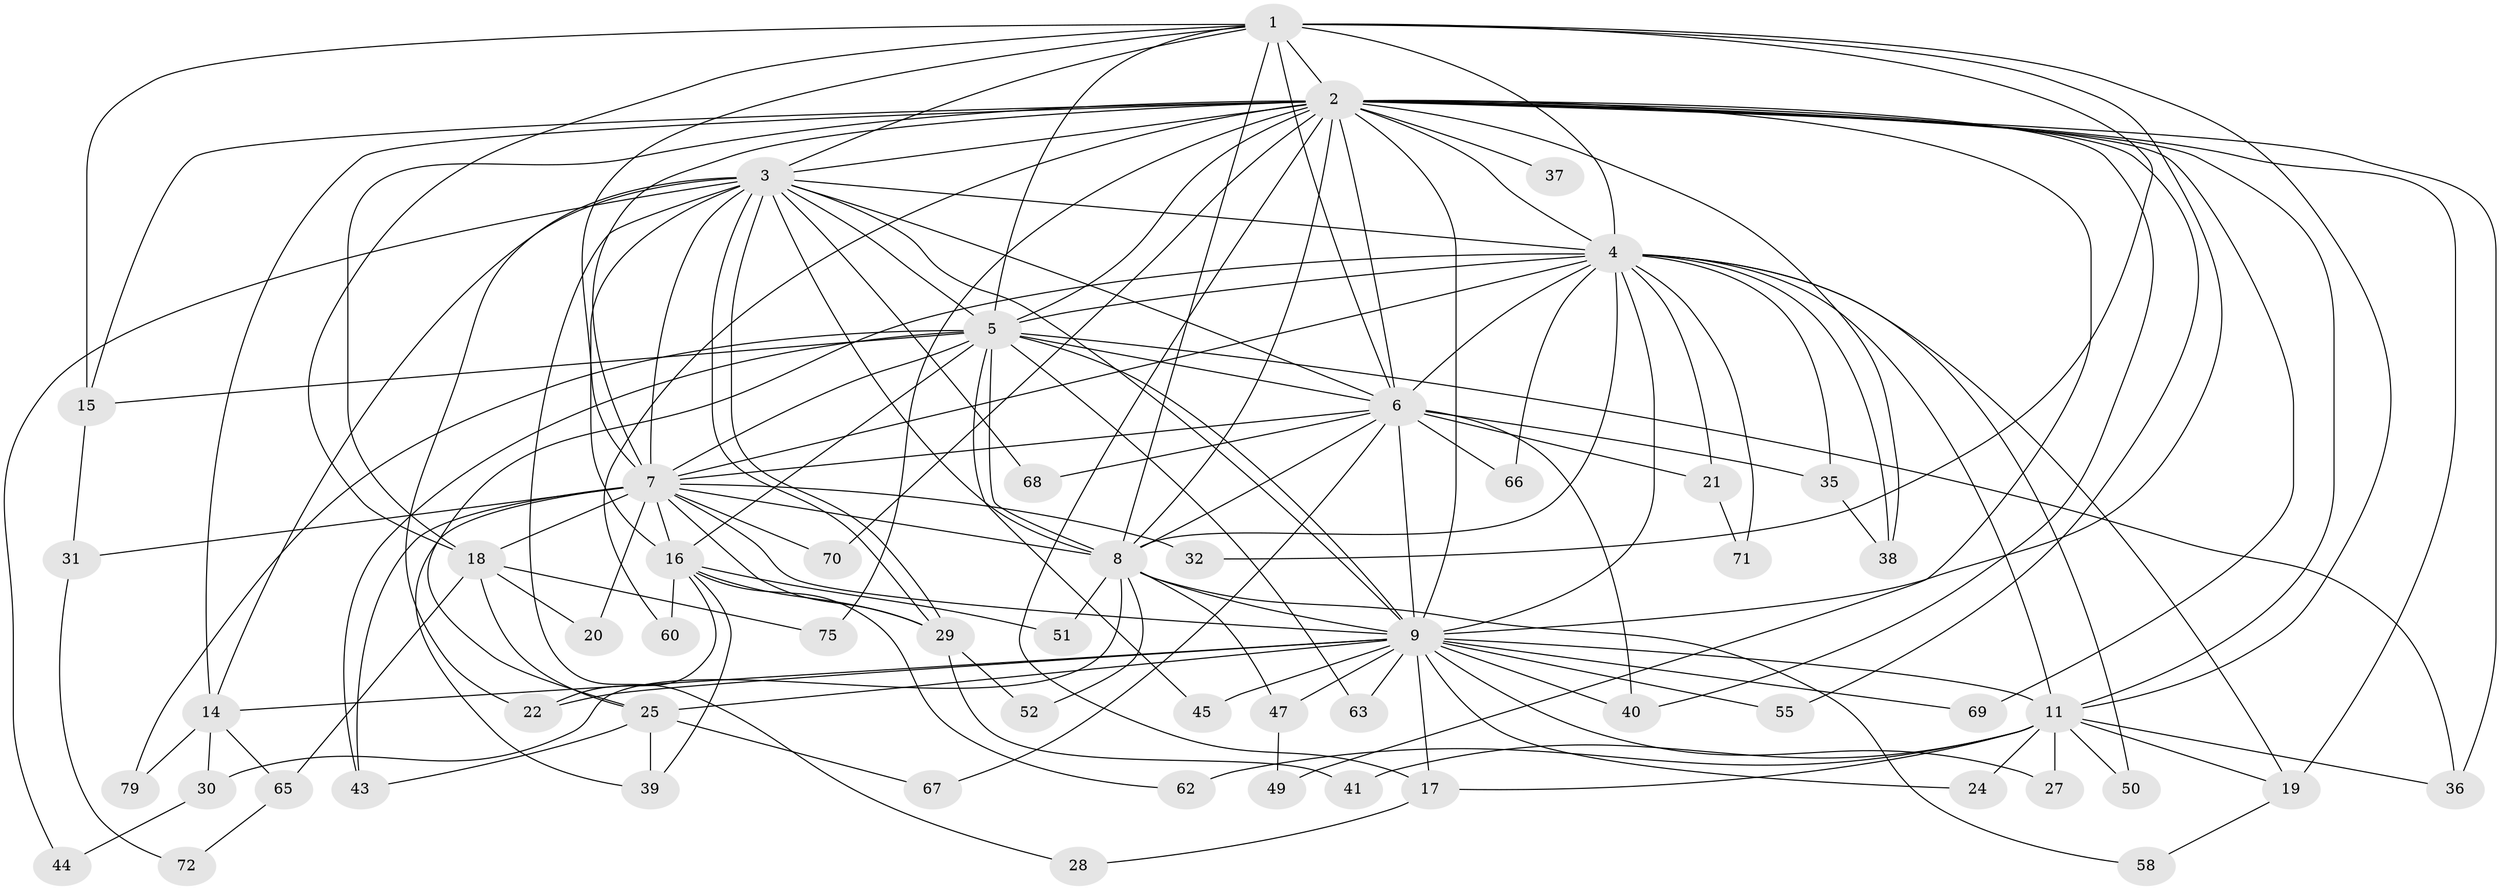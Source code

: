 // original degree distribution, {14: 0.012658227848101266, 23: 0.02531645569620253, 18: 0.02531645569620253, 17: 0.02531645569620253, 16: 0.012658227848101266, 15: 0.012658227848101266, 12: 0.012658227848101266, 8: 0.012658227848101266, 3: 0.27848101265822783, 6: 0.0379746835443038, 7: 0.012658227848101266, 9: 0.012658227848101266, 2: 0.5063291139240507, 5: 0.012658227848101266}
// Generated by graph-tools (version 1.1) at 2025/41/03/06/25 10:41:43]
// undirected, 57 vertices, 148 edges
graph export_dot {
graph [start="1"]
  node [color=gray90,style=filled];
  1;
  2 [super="+10"];
  3 [super="+33"];
  4 [super="+12"];
  5 [super="+61"];
  6 [super="+78"];
  7 [super="+34"];
  8 [super="+77"];
  9 [super="+56"];
  11 [super="+13"];
  14 [super="+74"];
  15 [super="+26"];
  16 [super="+46"];
  17 [super="+23"];
  18 [super="+48"];
  19 [super="+53"];
  20;
  21;
  22 [super="+54"];
  24;
  25 [super="+57"];
  27;
  28;
  29 [super="+42"];
  30;
  31;
  32;
  35;
  36 [super="+76"];
  37;
  38 [super="+73"];
  39 [super="+64"];
  40;
  41;
  43 [super="+59"];
  44;
  45;
  47;
  49;
  50;
  51;
  52;
  55;
  58;
  60;
  62;
  63;
  65;
  66;
  67;
  68;
  69;
  70;
  71;
  72;
  75;
  79;
  1 -- 2 [weight=2];
  1 -- 3;
  1 -- 4 [weight=2];
  1 -- 5;
  1 -- 6;
  1 -- 7;
  1 -- 8;
  1 -- 9;
  1 -- 11;
  1 -- 15;
  1 -- 18;
  1 -- 32;
  2 -- 3 [weight=2];
  2 -- 4 [weight=2];
  2 -- 5 [weight=2];
  2 -- 6 [weight=2];
  2 -- 7 [weight=2];
  2 -- 8 [weight=2];
  2 -- 9 [weight=2];
  2 -- 11;
  2 -- 15;
  2 -- 17;
  2 -- 18;
  2 -- 19;
  2 -- 36;
  2 -- 37 [weight=2];
  2 -- 40;
  2 -- 49;
  2 -- 55;
  2 -- 70;
  2 -- 75;
  2 -- 69;
  2 -- 60;
  2 -- 14;
  2 -- 38;
  3 -- 4;
  3 -- 5;
  3 -- 6;
  3 -- 7;
  3 -- 8;
  3 -- 9;
  3 -- 14 [weight=2];
  3 -- 16;
  3 -- 22;
  3 -- 28;
  3 -- 29;
  3 -- 29;
  3 -- 44;
  3 -- 68;
  4 -- 5;
  4 -- 6;
  4 -- 7;
  4 -- 8;
  4 -- 9;
  4 -- 21;
  4 -- 35;
  4 -- 38;
  4 -- 50;
  4 -- 66;
  4 -- 71;
  4 -- 19;
  4 -- 11;
  4 -- 25;
  5 -- 6 [weight=2];
  5 -- 7;
  5 -- 8;
  5 -- 9;
  5 -- 16;
  5 -- 36;
  5 -- 45;
  5 -- 63;
  5 -- 79;
  5 -- 15;
  5 -- 43;
  6 -- 7;
  6 -- 8;
  6 -- 9;
  6 -- 21;
  6 -- 35;
  6 -- 66;
  6 -- 67;
  6 -- 68;
  6 -- 40;
  7 -- 8;
  7 -- 9;
  7 -- 20;
  7 -- 31;
  7 -- 32;
  7 -- 39;
  7 -- 43;
  7 -- 29;
  7 -- 70;
  7 -- 18;
  7 -- 16;
  8 -- 9 [weight=2];
  8 -- 30;
  8 -- 47;
  8 -- 51;
  8 -- 52;
  8 -- 58;
  9 -- 14;
  9 -- 22;
  9 -- 24;
  9 -- 25;
  9 -- 27;
  9 -- 40;
  9 -- 45;
  9 -- 47;
  9 -- 55;
  9 -- 63;
  9 -- 69;
  9 -- 11;
  9 -- 17;
  11 -- 17;
  11 -- 50;
  11 -- 62;
  11 -- 19;
  11 -- 24;
  11 -- 41;
  11 -- 27;
  11 -- 36;
  14 -- 30;
  14 -- 65;
  14 -- 79;
  15 -- 31;
  16 -- 39;
  16 -- 51;
  16 -- 60;
  16 -- 62;
  16 -- 29;
  16 -- 22;
  17 -- 28;
  18 -- 20;
  18 -- 25;
  18 -- 65;
  18 -- 75;
  19 -- 58;
  21 -- 71;
  25 -- 43;
  25 -- 67;
  25 -- 39;
  29 -- 41;
  29 -- 52;
  30 -- 44;
  31 -- 72;
  35 -- 38;
  47 -- 49;
  65 -- 72;
}
